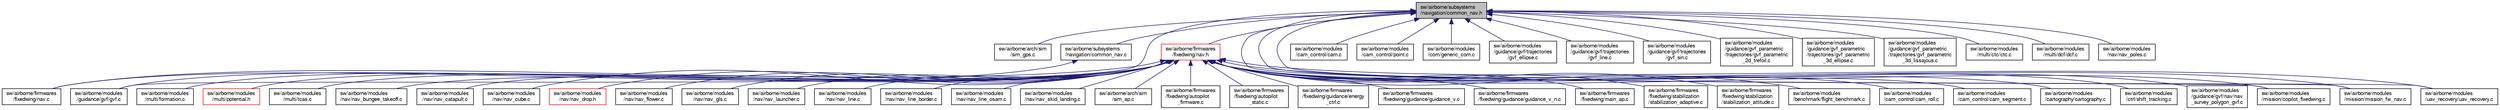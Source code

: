 digraph "sw/airborne/subsystems/navigation/common_nav.h"
{
  edge [fontname="FreeSans",fontsize="10",labelfontname="FreeSans",labelfontsize="10"];
  node [fontname="FreeSans",fontsize="10",shape=record];
  Node1 [label="sw/airborne/subsystems\l/navigation/common_nav.h",height=0.2,width=0.4,color="black", fillcolor="grey75", style="filled", fontcolor="black"];
  Node1 -> Node2 [dir="back",color="midnightblue",fontsize="10",style="solid",fontname="FreeSans"];
  Node2 [label="sw/airborne/arch/sim\l/sim_gps.c",height=0.2,width=0.4,color="black", fillcolor="white", style="filled",URL="$sim__gps_8c.html"];
  Node1 -> Node3 [dir="back",color="midnightblue",fontsize="10",style="solid",fontname="FreeSans"];
  Node3 [label="sw/airborne/firmwares\l/fixedwing/nav.h",height=0.2,width=0.4,color="red", fillcolor="white", style="filled",URL="$nav_8h.html",tooltip="Fixedwing Navigation library. "];
  Node3 -> Node4 [dir="back",color="midnightblue",fontsize="10",style="solid",fontname="FreeSans"];
  Node4 [label="sw/airborne/arch/sim\l/sim_ap.c",height=0.2,width=0.4,color="black", fillcolor="white", style="filled",URL="$sim__ap_8c.html"];
  Node3 -> Node5 [dir="back",color="midnightblue",fontsize="10",style="solid",fontname="FreeSans"];
  Node5 [label="sw/airborne/firmwares\l/fixedwing/autopilot\l_firmware.c",height=0.2,width=0.4,color="black", fillcolor="white", style="filled",URL="$fixedwing_2autopilot__firmware_8c.html",tooltip="Fixedwing specific autopilot interface and initialization. "];
  Node3 -> Node6 [dir="back",color="midnightblue",fontsize="10",style="solid",fontname="FreeSans"];
  Node6 [label="sw/airborne/firmwares\l/fixedwing/autopilot\l_static.c",height=0.2,width=0.4,color="black", fillcolor="white", style="filled",URL="$fixedwing_2autopilot__static_8c.html"];
  Node3 -> Node7 [dir="back",color="midnightblue",fontsize="10",style="solid",fontname="FreeSans"];
  Node7 [label="sw/airborne/firmwares\l/fixedwing/guidance/energy\l_ctrl.c",height=0.2,width=0.4,color="black", fillcolor="white", style="filled",URL="$energy__ctrl_8c.html",tooltip="Total Energy (speed + height) control for fixed wing vehicles. "];
  Node3 -> Node8 [dir="back",color="midnightblue",fontsize="10",style="solid",fontname="FreeSans"];
  Node8 [label="sw/airborne/firmwares\l/fixedwing/guidance/guidance_v.c",height=0.2,width=0.4,color="black", fillcolor="white", style="filled",URL="$fixedwing_2guidance_2guidance__v_8c.html",tooltip="Vertical control for fixed wing vehicles. "];
  Node3 -> Node9 [dir="back",color="midnightblue",fontsize="10",style="solid",fontname="FreeSans"];
  Node9 [label="sw/airborne/firmwares\l/fixedwing/guidance/guidance_v_n.c",height=0.2,width=0.4,color="black", fillcolor="white", style="filled",URL="$guidance__v__n_8c.html",tooltip="\"New\" vertical control for fixed wing vehicles. "];
  Node3 -> Node10 [dir="back",color="midnightblue",fontsize="10",style="solid",fontname="FreeSans"];
  Node10 [label="sw/airborne/firmwares\l/fixedwing/main_ap.c",height=0.2,width=0.4,color="black", fillcolor="white", style="filled",URL="$fixedwing_2main__ap_8c.html",tooltip="AP ( AutoPilot ) tasks. "];
  Node3 -> Node11 [dir="back",color="midnightblue",fontsize="10",style="solid",fontname="FreeSans"];
  Node11 [label="sw/airborne/firmwares\l/fixedwing/nav.c",height=0.2,width=0.4,color="black", fillcolor="white", style="filled",URL="$nav_8c.html",tooltip="Fixedwing functions to compute navigation. "];
  Node3 -> Node12 [dir="back",color="midnightblue",fontsize="10",style="solid",fontname="FreeSans"];
  Node12 [label="sw/airborne/firmwares\l/fixedwing/stabilization\l/stabilization_adaptive.c",height=0.2,width=0.4,color="black", fillcolor="white", style="filled",URL="$stabilization__adaptive_8c.html",tooltip="Fixed wing adaptive control. "];
  Node3 -> Node13 [dir="back",color="midnightblue",fontsize="10",style="solid",fontname="FreeSans"];
  Node13 [label="sw/airborne/firmwares\l/fixedwing/stabilization\l/stabilization_attitude.c",height=0.2,width=0.4,color="black", fillcolor="white", style="filled",URL="$stabilization__attitude_8c.html",tooltip="Fixed wing horizontal control. "];
  Node3 -> Node14 [dir="back",color="midnightblue",fontsize="10",style="solid",fontname="FreeSans"];
  Node14 [label="sw/airborne/modules\l/benchmark/flight_benchmark.c",height=0.2,width=0.4,color="black", fillcolor="white", style="filled",URL="$flight__benchmark_8c.html"];
  Node3 -> Node15 [dir="back",color="midnightblue",fontsize="10",style="solid",fontname="FreeSans"];
  Node15 [label="sw/airborne/modules\l/cam_control/cam_roll.c",height=0.2,width=0.4,color="black", fillcolor="white", style="filled",URL="$cam__roll_8c.html"];
  Node3 -> Node16 [dir="back",color="midnightblue",fontsize="10",style="solid",fontname="FreeSans"];
  Node16 [label="sw/airborne/modules\l/cam_control/cam_segment.c",height=0.2,width=0.4,color="black", fillcolor="white", style="filled",URL="$cam__segment_8c.html",tooltip="camera control to track a segment using the general cam driver (target mode) "];
  Node3 -> Node17 [dir="back",color="midnightblue",fontsize="10",style="solid",fontname="FreeSans"];
  Node17 [label="sw/airborne/modules\l/cartography/cartography.c",height=0.2,width=0.4,color="black", fillcolor="white", style="filled",URL="$cartography_8c.html",tooltip="Navigation functions for cartography of the ground. "];
  Node3 -> Node18 [dir="back",color="midnightblue",fontsize="10",style="solid",fontname="FreeSans"];
  Node18 [label="sw/airborne/modules\l/ctrl/shift_tracking.c",height=0.2,width=0.4,color="black", fillcolor="white", style="filled",URL="$shift__tracking_8c.html"];
  Node3 -> Node19 [dir="back",color="midnightblue",fontsize="10",style="solid",fontname="FreeSans"];
  Node19 [label="sw/airborne/modules\l/guidance/gvf/gvf.c",height=0.2,width=0.4,color="black", fillcolor="white", style="filled",URL="$gvf_8c.html"];
  Node3 -> Node20 [dir="back",color="midnightblue",fontsize="10",style="solid",fontname="FreeSans"];
  Node20 [label="sw/airborne/modules\l/guidance/gvf/nav/nav\l_survey_polygon_gvf.c",height=0.2,width=0.4,color="black", fillcolor="white", style="filled",URL="$nav__survey__polygon__gvf_8c.html"];
  Node3 -> Node21 [dir="back",color="midnightblue",fontsize="10",style="solid",fontname="FreeSans"];
  Node21 [label="sw/airborne/modules\l/mission/copilot_fixedwing.c",height=0.2,width=0.4,color="black", fillcolor="white", style="filled",URL="$copilot__fixedwing_8c.html",tooltip="Mission Computer module, interfacing the mission computer (also known as Copilot), based losely on ISaAC: The Intelligent Safety and Airworthiness Co-Pilot module Based on paper \"A Payload Verification and Management Framework  for Small UAV-based Personal Remote Sensing Systems\" by Cal Coopmans and Chris Coffin. "];
  Node3 -> Node22 [dir="back",color="midnightblue",fontsize="10",style="solid",fontname="FreeSans"];
  Node22 [label="sw/airborne/modules\l/mission/mission_fw_nav.c",height=0.2,width=0.4,color="black", fillcolor="white", style="filled",URL="$mission__fw__nav_8c.html",tooltip="mission navigation for fixedwing aircraft "];
  Node3 -> Node23 [dir="back",color="midnightblue",fontsize="10",style="solid",fontname="FreeSans"];
  Node23 [label="sw/airborne/modules\l/multi/formation.c",height=0.2,width=0.4,color="black", fillcolor="white", style="filled",URL="$formation_8c.html",tooltip="library for formation flight "];
  Node3 -> Node24 [dir="back",color="midnightblue",fontsize="10",style="solid",fontname="FreeSans"];
  Node24 [label="sw/airborne/modules\l/multi/potential.h",height=0.2,width=0.4,color="red", fillcolor="white", style="filled",URL="$potential_8h.html",tooltip="flying with potential field to avoid collision "];
  Node3 -> Node25 [dir="back",color="midnightblue",fontsize="10",style="solid",fontname="FreeSans"];
  Node25 [label="sw/airborne/modules\l/multi/tcas.c",height=0.2,width=0.4,color="black", fillcolor="white", style="filled",URL="$tcas_8c.html",tooltip="Collision avoidance library. "];
  Node3 -> Node26 [dir="back",color="midnightblue",fontsize="10",style="solid",fontname="FreeSans"];
  Node26 [label="sw/airborne/modules\l/nav/nav_bungee_takeoff.c",height=0.2,width=0.4,color="black", fillcolor="white", style="filled",URL="$nav__bungee__takeoff_8c.html",tooltip="Takeoff functions for bungee takeoff. "];
  Node3 -> Node27 [dir="back",color="midnightblue",fontsize="10",style="solid",fontname="FreeSans"];
  Node27 [label="sw/airborne/modules\l/nav/nav_catapult.c",height=0.2,width=0.4,color="black", fillcolor="white", style="filled",URL="$nav__catapult_8c.html"];
  Node3 -> Node28 [dir="back",color="midnightblue",fontsize="10",style="solid",fontname="FreeSans"];
  Node28 [label="sw/airborne/modules\l/nav/nav_cube.c",height=0.2,width=0.4,color="black", fillcolor="white", style="filled",URL="$nav__cube_8c.html",tooltip="Fixedwing Navigation in a cube towards a center. "];
  Node3 -> Node29 [dir="back",color="midnightblue",fontsize="10",style="solid",fontname="FreeSans"];
  Node29 [label="sw/airborne/modules\l/nav/nav_drop.h",height=0.2,width=0.4,color="red", fillcolor="white", style="filled",URL="$nav__drop_8h.html",tooltip="Navigation module to drop a ball at a given point taking into account the wind and ground speed..."];
  Node3 -> Node30 [dir="back",color="midnightblue",fontsize="10",style="solid",fontname="FreeSans"];
  Node30 [label="sw/airborne/modules\l/nav/nav_flower.c",height=0.2,width=0.4,color="black", fillcolor="white", style="filled",URL="$nav__flower_8c.html",tooltip="from OSAM advanced navigation routines "];
  Node3 -> Node31 [dir="back",color="midnightblue",fontsize="10",style="solid",fontname="FreeSans"];
  Node31 [label="sw/airborne/modules\l/nav/nav_gls.c",height=0.2,width=0.4,color="black", fillcolor="white", style="filled",URL="$nav__gls_8c.html",tooltip="gps landing system "];
  Node3 -> Node32 [dir="back",color="midnightblue",fontsize="10",style="solid",fontname="FreeSans"];
  Node32 [label="sw/airborne/modules\l/nav/nav_launcher.c",height=0.2,width=0.4,color="black", fillcolor="white", style="filled",URL="$nav__launcher_8c.html",tooltip="Pneumatic launcher system See video of the system: https://www.youtube.com/watch?v=qc1uwH-8Dbw Launch..."];
  Node3 -> Node33 [dir="back",color="midnightblue",fontsize="10",style="solid",fontname="FreeSans"];
  Node33 [label="sw/airborne/modules\l/nav/nav_line.c",height=0.2,width=0.4,color="black", fillcolor="white", style="filled",URL="$nav__line_8c.html",tooltip="Fixedwing navigation along a line with nice U-turns. "];
  Node3 -> Node34 [dir="back",color="midnightblue",fontsize="10",style="solid",fontname="FreeSans"];
  Node34 [label="sw/airborne/modules\l/nav/nav_line_border.c",height=0.2,width=0.4,color="black", fillcolor="white", style="filled",URL="$nav__line__border_8c.html",tooltip="navigate along a border line (line 1-2) with turns in the same direction "];
  Node3 -> Node35 [dir="back",color="midnightblue",fontsize="10",style="solid",fontname="FreeSans"];
  Node35 [label="sw/airborne/modules\l/nav/nav_line_osam.c",height=0.2,width=0.4,color="black", fillcolor="white", style="filled",URL="$nav__line__osam_8c.html",tooltip="Flight line from OSAM advanced navigation routines. "];
  Node3 -> Node36 [dir="back",color="midnightblue",fontsize="10",style="solid",fontname="FreeSans"];
  Node36 [label="sw/airborne/modules\l/nav/nav_skid_landing.c",height=0.2,width=0.4,color="black", fillcolor="white", style="filled",URL="$nav__skid__landing_8c.html",tooltip="Landing on skidpads See video of the landing: https://www.youtube.com/watch?v=aYrB7s3oeX4 Standard la..."];
  Node3 -> Node37 [dir="back",color="midnightblue",fontsize="10",style="solid",fontname="FreeSans"];
  Node37 [label="sw/airborne/modules\l/uav_recovery/uav_recovery.c",height=0.2,width=0.4,color="black", fillcolor="white", style="filled",URL="$uav__recovery_8c.html"];
  Node1 -> Node38 [dir="back",color="midnightblue",fontsize="10",style="solid",fontname="FreeSans"];
  Node38 [label="sw/airborne/modules\l/cam_control/cam.c",height=0.2,width=0.4,color="black", fillcolor="white", style="filled",URL="$cam_8c.html",tooltip="Pan/Tilt camera library. "];
  Node1 -> Node39 [dir="back",color="midnightblue",fontsize="10",style="solid",fontname="FreeSans"];
  Node39 [label="sw/airborne/modules\l/cam_control/point.c",height=0.2,width=0.4,color="black", fillcolor="white", style="filled",URL="$point_8c.html",tooltip="Determines camera pan and tilt angles. "];
  Node1 -> Node40 [dir="back",color="midnightblue",fontsize="10",style="solid",fontname="FreeSans"];
  Node40 [label="sw/airborne/modules\l/com/generic_com.c",height=0.2,width=0.4,color="black", fillcolor="white", style="filled",URL="$generic__com_8c.html"];
  Node1 -> Node19 [dir="back",color="midnightblue",fontsize="10",style="solid",fontname="FreeSans"];
  Node1 -> Node41 [dir="back",color="midnightblue",fontsize="10",style="solid",fontname="FreeSans"];
  Node41 [label="sw/airborne/modules\l/guidance/gvf/trajectories\l/gvf_ellipse.c",height=0.2,width=0.4,color="black", fillcolor="white", style="filled",URL="$gvf__ellipse_8c.html",tooltip="Guidance algorithm based on vector fields 2D Ellipse trajectory. "];
  Node1 -> Node42 [dir="back",color="midnightblue",fontsize="10",style="solid",fontname="FreeSans"];
  Node42 [label="sw/airborne/modules\l/guidance/gvf/trajectories\l/gvf_line.c",height=0.2,width=0.4,color="black", fillcolor="white", style="filled",URL="$gvf__line_8c.html",tooltip="Guidance algorithm based on vector fields 2D straight line trajectory. "];
  Node1 -> Node43 [dir="back",color="midnightblue",fontsize="10",style="solid",fontname="FreeSans"];
  Node43 [label="sw/airborne/modules\l/guidance/gvf/trajectories\l/gvf_sin.c",height=0.2,width=0.4,color="black", fillcolor="white", style="filled",URL="$gvf__sin_8c.html",tooltip="Guidance algorithm based on vector fields 2D sinusoidal trajectory. "];
  Node1 -> Node44 [dir="back",color="midnightblue",fontsize="10",style="solid",fontname="FreeSans"];
  Node44 [label="sw/airborne/modules\l/guidance/gvf_parametric\l/trajectories/gvf_parametric\l_2d_trefoil.c",height=0.2,width=0.4,color="black", fillcolor="white", style="filled",URL="$gvf__parametric__2d__trefoil_8c.html",tooltip="Guiding vector field algorithm for 2D and 3D complex trajectories. "];
  Node1 -> Node45 [dir="back",color="midnightblue",fontsize="10",style="solid",fontname="FreeSans"];
  Node45 [label="sw/airborne/modules\l/guidance/gvf_parametric\l/trajectories/gvf_parametric\l_3d_ellipse.c",height=0.2,width=0.4,color="black", fillcolor="white", style="filled",URL="$gvf__parametric__3d__ellipse_8c.html",tooltip="Guiding vector field algorithm for 2D and 3D complex trajectories. "];
  Node1 -> Node46 [dir="back",color="midnightblue",fontsize="10",style="solid",fontname="FreeSans"];
  Node46 [label="sw/airborne/modules\l/guidance/gvf_parametric\l/trajectories/gvf_parametric\l_3d_lissajous.c",height=0.2,width=0.4,color="black", fillcolor="white", style="filled",URL="$gvf__parametric__3d__lissajous_8c.html",tooltip="Guiding vector field algorithm for 2D and 3D complex trajectories. "];
  Node1 -> Node21 [dir="back",color="midnightblue",fontsize="10",style="solid",fontname="FreeSans"];
  Node1 -> Node22 [dir="back",color="midnightblue",fontsize="10",style="solid",fontname="FreeSans"];
  Node1 -> Node47 [dir="back",color="midnightblue",fontsize="10",style="solid",fontname="FreeSans"];
  Node47 [label="sw/airborne/modules\l/multi/ctc/ctc.c",height=0.2,width=0.4,color="black", fillcolor="white", style="filled",URL="$ctc_8c.html"];
  Node1 -> Node48 [dir="back",color="midnightblue",fontsize="10",style="solid",fontname="FreeSans"];
  Node48 [label="sw/airborne/modules\l/multi/dcf/dcf.c",height=0.2,width=0.4,color="black", fillcolor="white", style="filled",URL="$dcf_8c.html"];
  Node1 -> Node49 [dir="back",color="midnightblue",fontsize="10",style="solid",fontname="FreeSans"];
  Node49 [label="sw/airborne/modules\l/nav/nav_poles.c",height=0.2,width=0.4,color="black", fillcolor="white", style="filled",URL="$nav__poles_8c.html"];
  Node1 -> Node37 [dir="back",color="midnightblue",fontsize="10",style="solid",fontname="FreeSans"];
  Node1 -> Node50 [dir="back",color="midnightblue",fontsize="10",style="solid",fontname="FreeSans"];
  Node50 [label="sw/airborne/subsystems\l/navigation/common_nav.c",height=0.2,width=0.4,color="black", fillcolor="white", style="filled",URL="$common__nav_8c.html"];
  Node50 -> Node11 [dir="back",color="midnightblue",fontsize="10",style="solid",fontname="FreeSans"];
}
